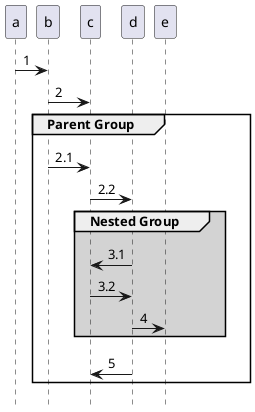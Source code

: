 {
  "sha1": "fuk694d410bygzp0ln00s00w4iob5fb",
  "insertion": {
    "when": "2024-06-01T09:03:06.712Z",
    "url": "http://forum.plantuml.net/8104/teoz-nesting-group-causes-parent-group-expand-all-the-way-left",
    "user": "plantuml@gmail.com"
  }
}
@startuml
!pragma teoz true

hide footbox

participant a
participant b
participant c
participant d
participant e

a->b: 1
b->c: 2
group #Transparent Parent Group
b->c: 2.1
c->d: 2.2
group #LightGrey Nested Group
d->c: 3.1
c->d: 3.2
d->e: 4
end group
d->c: 5
end group
@enduml
